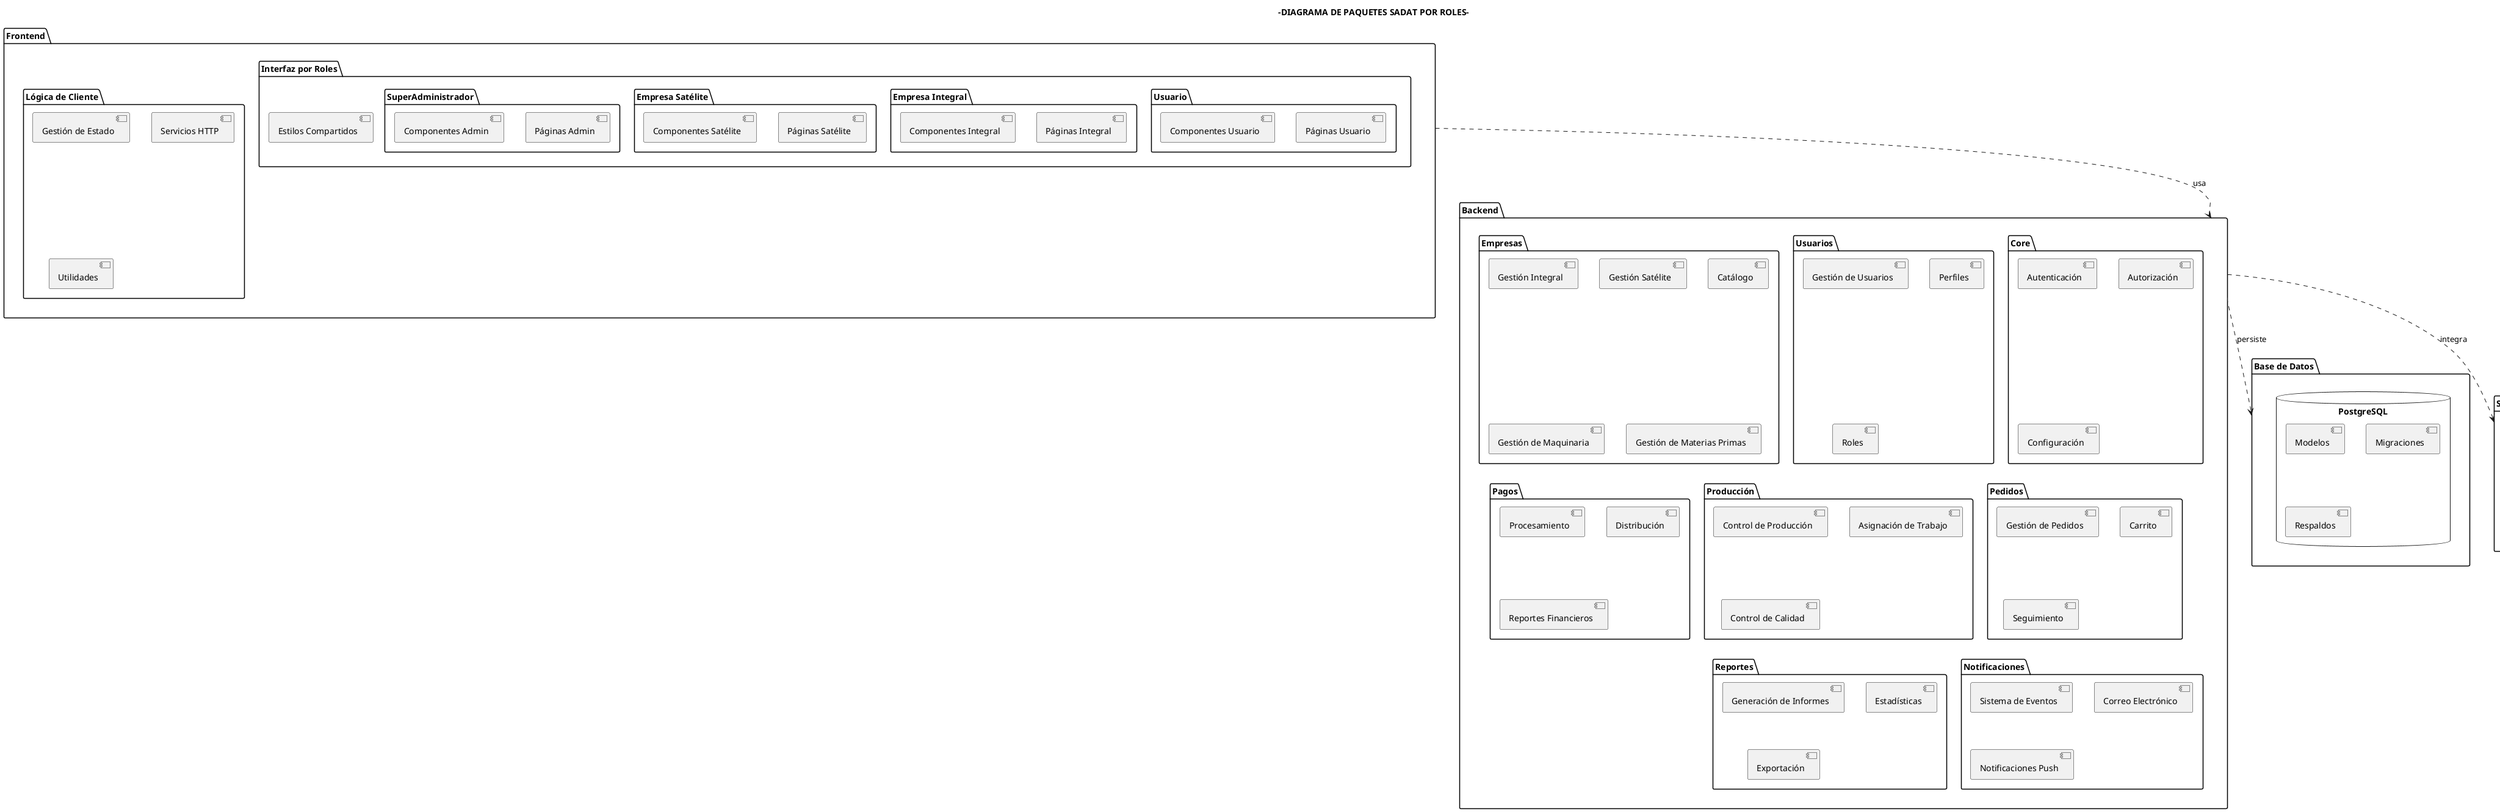 @startuml
title -DIAGRAMA DE PAQUETES SADAT POR ROLES-

package "Frontend" {
  package "Interfaz por Roles" {
    package "Usuario" {
      [Páginas Usuario]
      [Componentes Usuario]
    }
    
    package "Empresa Integral" {
      [Páginas Integral]
      [Componentes Integral]
    }
    
    package "Empresa Satélite" {
      [Páginas Satélite]
      [Componentes Satélite]
    }
    
    package "SuperAdministrador" {
      [Páginas Admin]
      [Componentes Admin]
    }
    
    [Estilos Compartidos]
  }
  
  package "Lógica de Cliente" {
    [Gestión de Estado]
    [Servicios HTTP]
    [Utilidades]
  }
}

package "Backend" {
  package "Core" {
    [Autenticación]
    [Autorización]
    [Configuración]
  }
  
  package "Usuarios" {
    [Gestión de Usuarios]
    [Perfiles]
    [Roles]
  }
  
  package "Empresas" {
    [Gestión Integral]
    [Gestión Satélite]
    [Catálogo]
    [Gestión de Maquinaria]
    [Gestión de Materias Primas]
  }
  
  package "Pedidos" {
    [Gestión de Pedidos]
    [Carrito]
    [Seguimiento]
  }
  
  package "Producción" {
    [Control de Producción]
    [Asignación de Trabajo]
    [Control de Calidad]
  }
  
  package "Pagos" {
    [Procesamiento]
    [Distribución]
    [Reportes Financieros]
  }
  
  package "Notificaciones" {
    [Sistema de Eventos]
    [Correo Electrónico]
    [Notificaciones Push]
  }
  
  package "Reportes" {
    [Generación de Informes]
    [Estadísticas]
    [Exportación]
  }
}

package "Base de Datos" {
  database "PostgreSQL" {
    [Modelos]
    [Migraciones]
    [Respaldos]
  }
}

package "Servicios Externos" {
  [Pasarela de Pagos]
  [Servicio de Correo]
  [Almacenamiento Cloud]
}

"Frontend" ..> "Backend" : usa
"Backend" ..> "Base de Datos" : persiste
"Backend" ..> "Servicios Externos" : integra

@enduml
